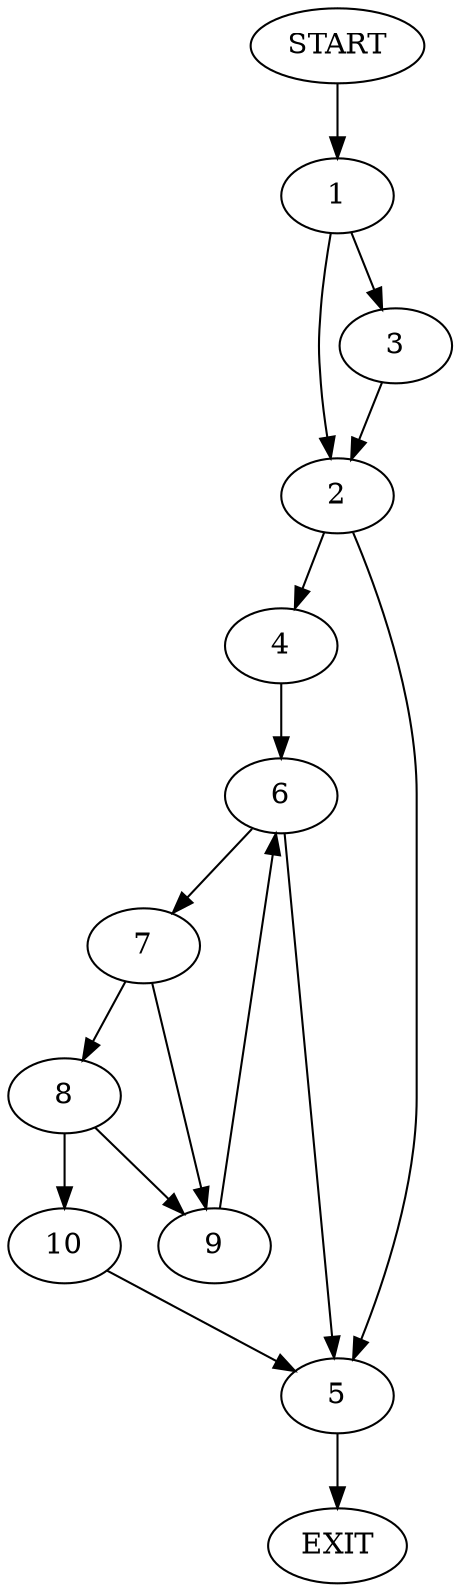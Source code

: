 digraph {
0 [label="START"]
11 [label="EXIT"]
0 -> 1
1 -> 2
1 -> 3
2 -> 4
2 -> 5
3 -> 2
5 -> 11
4 -> 6
6 -> 7
6 -> 5
7 -> 8
7 -> 9
9 -> 6
8 -> 10
8 -> 9
10 -> 5
}
